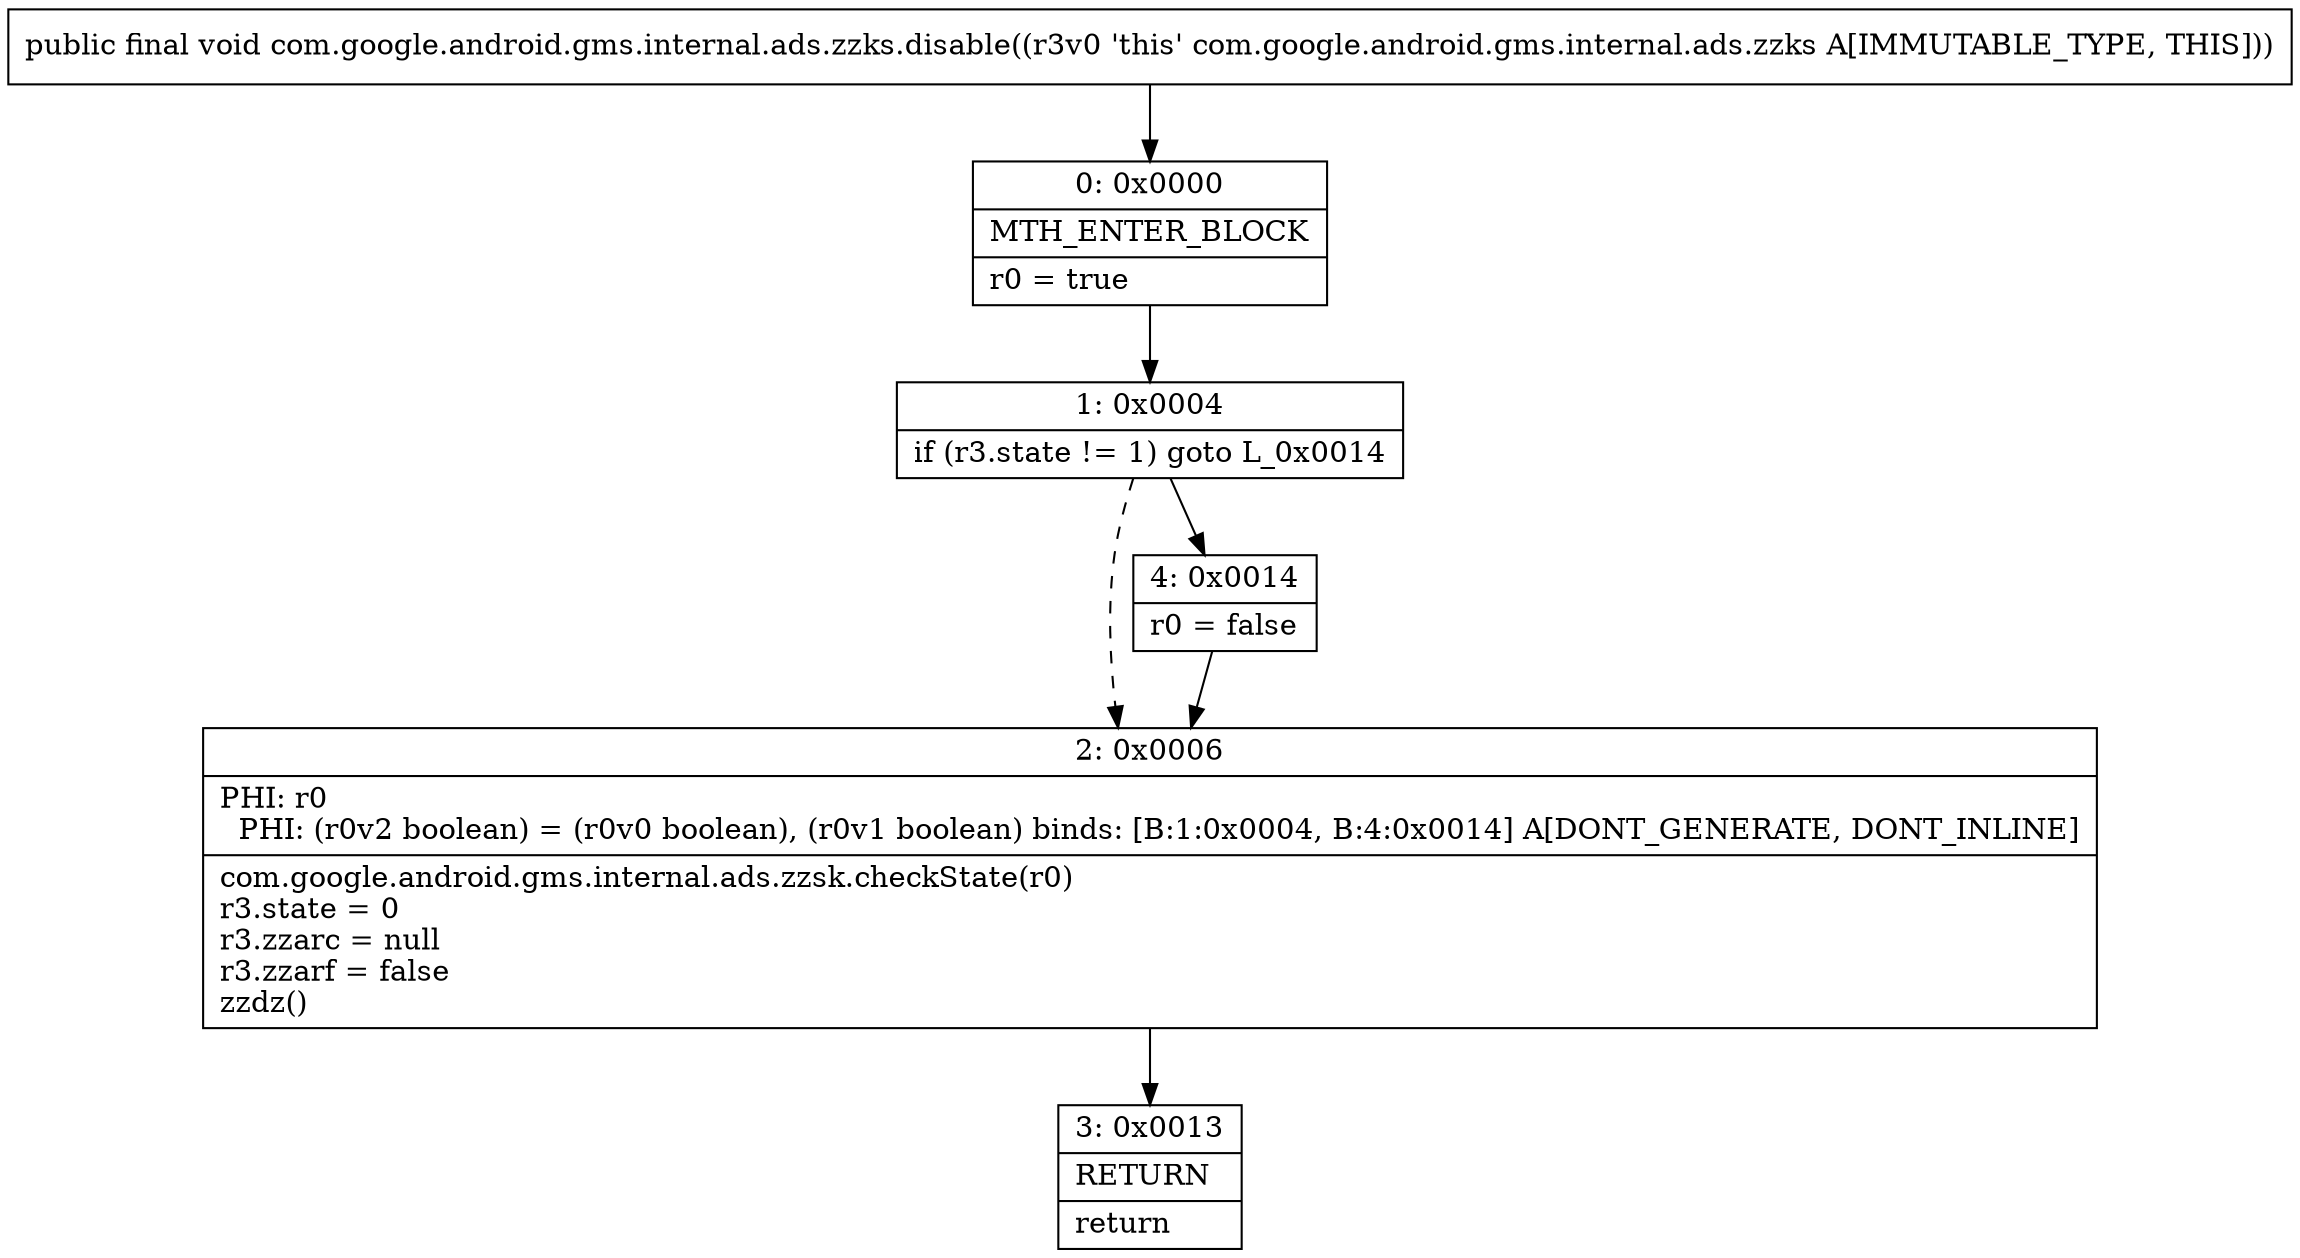 digraph "CFG forcom.google.android.gms.internal.ads.zzks.disable()V" {
Node_0 [shape=record,label="{0\:\ 0x0000|MTH_ENTER_BLOCK\l|r0 = true\l}"];
Node_1 [shape=record,label="{1\:\ 0x0004|if (r3.state != 1) goto L_0x0014\l}"];
Node_2 [shape=record,label="{2\:\ 0x0006|PHI: r0 \l  PHI: (r0v2 boolean) = (r0v0 boolean), (r0v1 boolean) binds: [B:1:0x0004, B:4:0x0014] A[DONT_GENERATE, DONT_INLINE]\l|com.google.android.gms.internal.ads.zzsk.checkState(r0)\lr3.state = 0\lr3.zzarc = null\lr3.zzarf = false\lzzdz()\l}"];
Node_3 [shape=record,label="{3\:\ 0x0013|RETURN\l|return\l}"];
Node_4 [shape=record,label="{4\:\ 0x0014|r0 = false\l}"];
MethodNode[shape=record,label="{public final void com.google.android.gms.internal.ads.zzks.disable((r3v0 'this' com.google.android.gms.internal.ads.zzks A[IMMUTABLE_TYPE, THIS])) }"];
MethodNode -> Node_0;
Node_0 -> Node_1;
Node_1 -> Node_2[style=dashed];
Node_1 -> Node_4;
Node_2 -> Node_3;
Node_4 -> Node_2;
}

